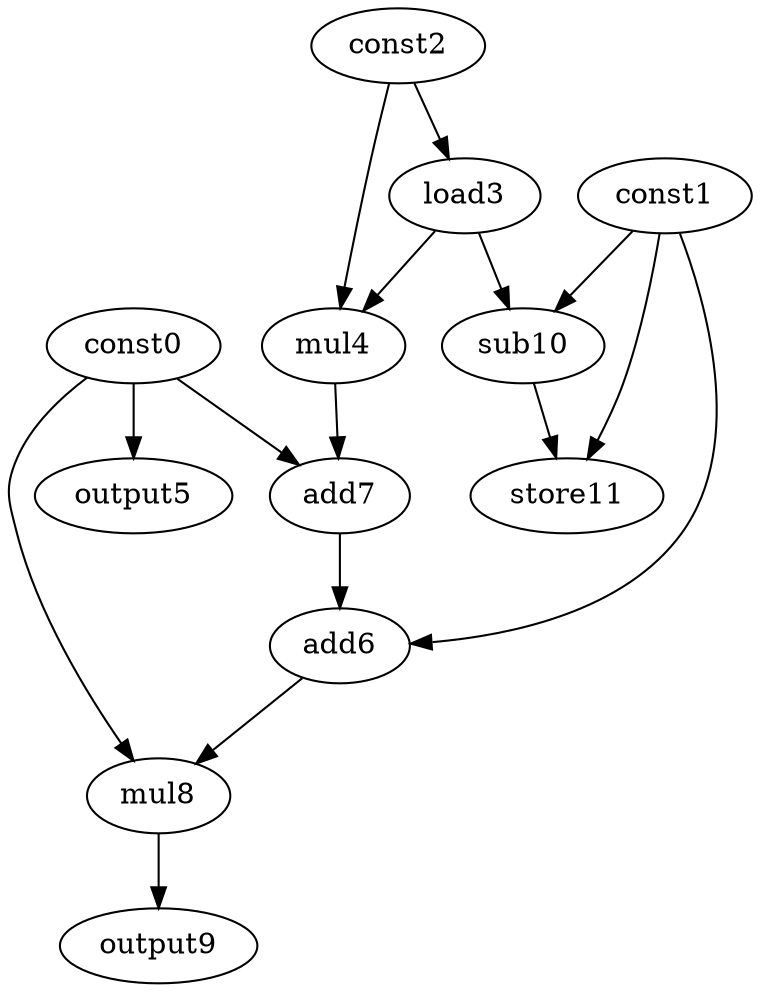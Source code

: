 digraph G { 
const0[opcode=const]; 
const1[opcode=const]; 
const2[opcode=const]; 
load3[opcode=load]; 
mul4[opcode=mul]; 
output5[opcode=output]; 
add6[opcode=add]; 
add7[opcode=add]; 
mul8[opcode=mul]; 
output9[opcode=output]; 
sub10[opcode=sub]; 
store11[opcode=store]; 
const2->load3[operand=0];
const0->output5[operand=0];
const2->mul4[operand=0];
load3->mul4[operand=1];
const1->sub10[operand=0];
load3->sub10[operand=1];
const0->add7[operand=0];
mul4->add7[operand=1];
const1->store11[operand=0];
sub10->store11[operand=1];
add7->add6[operand=0];
const1->add6[operand=1];
const0->mul8[operand=0];
add6->mul8[operand=1];
mul8->output9[operand=0];
}
